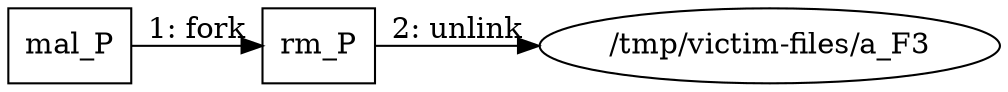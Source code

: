 digraph "T1070.004" {
rankdir="LR"
size="9"
fixedsize="false"
splines="true"
nodesep=0.3
ranksep=0
fontsize=10
overlap="scalexy"
engine= "neato"
	"mal_P" [node_type=Process shape=box]
	"rm_P" [node_type=Process shape=box]
	"/tmp/victim-files/a_F3" [node_type=File shape=ellipse]
	"mal_P" -> "rm_P" [label="1: fork"]
	"rm_P" -> "/tmp/victim-files/a_F3" [label="2: unlink"]
}
